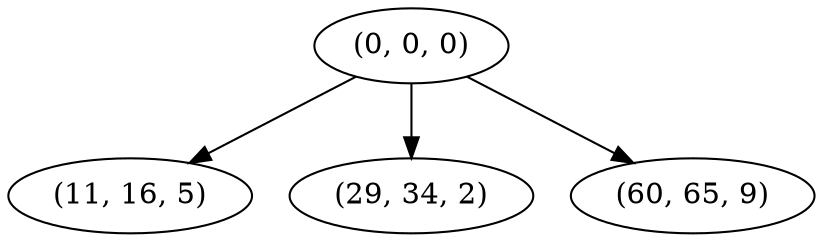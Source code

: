 digraph tree {
    "(0, 0, 0)";
    "(11, 16, 5)";
    "(29, 34, 2)";
    "(60, 65, 9)";
    "(0, 0, 0)" -> "(11, 16, 5)";
    "(0, 0, 0)" -> "(29, 34, 2)";
    "(0, 0, 0)" -> "(60, 65, 9)";
}
